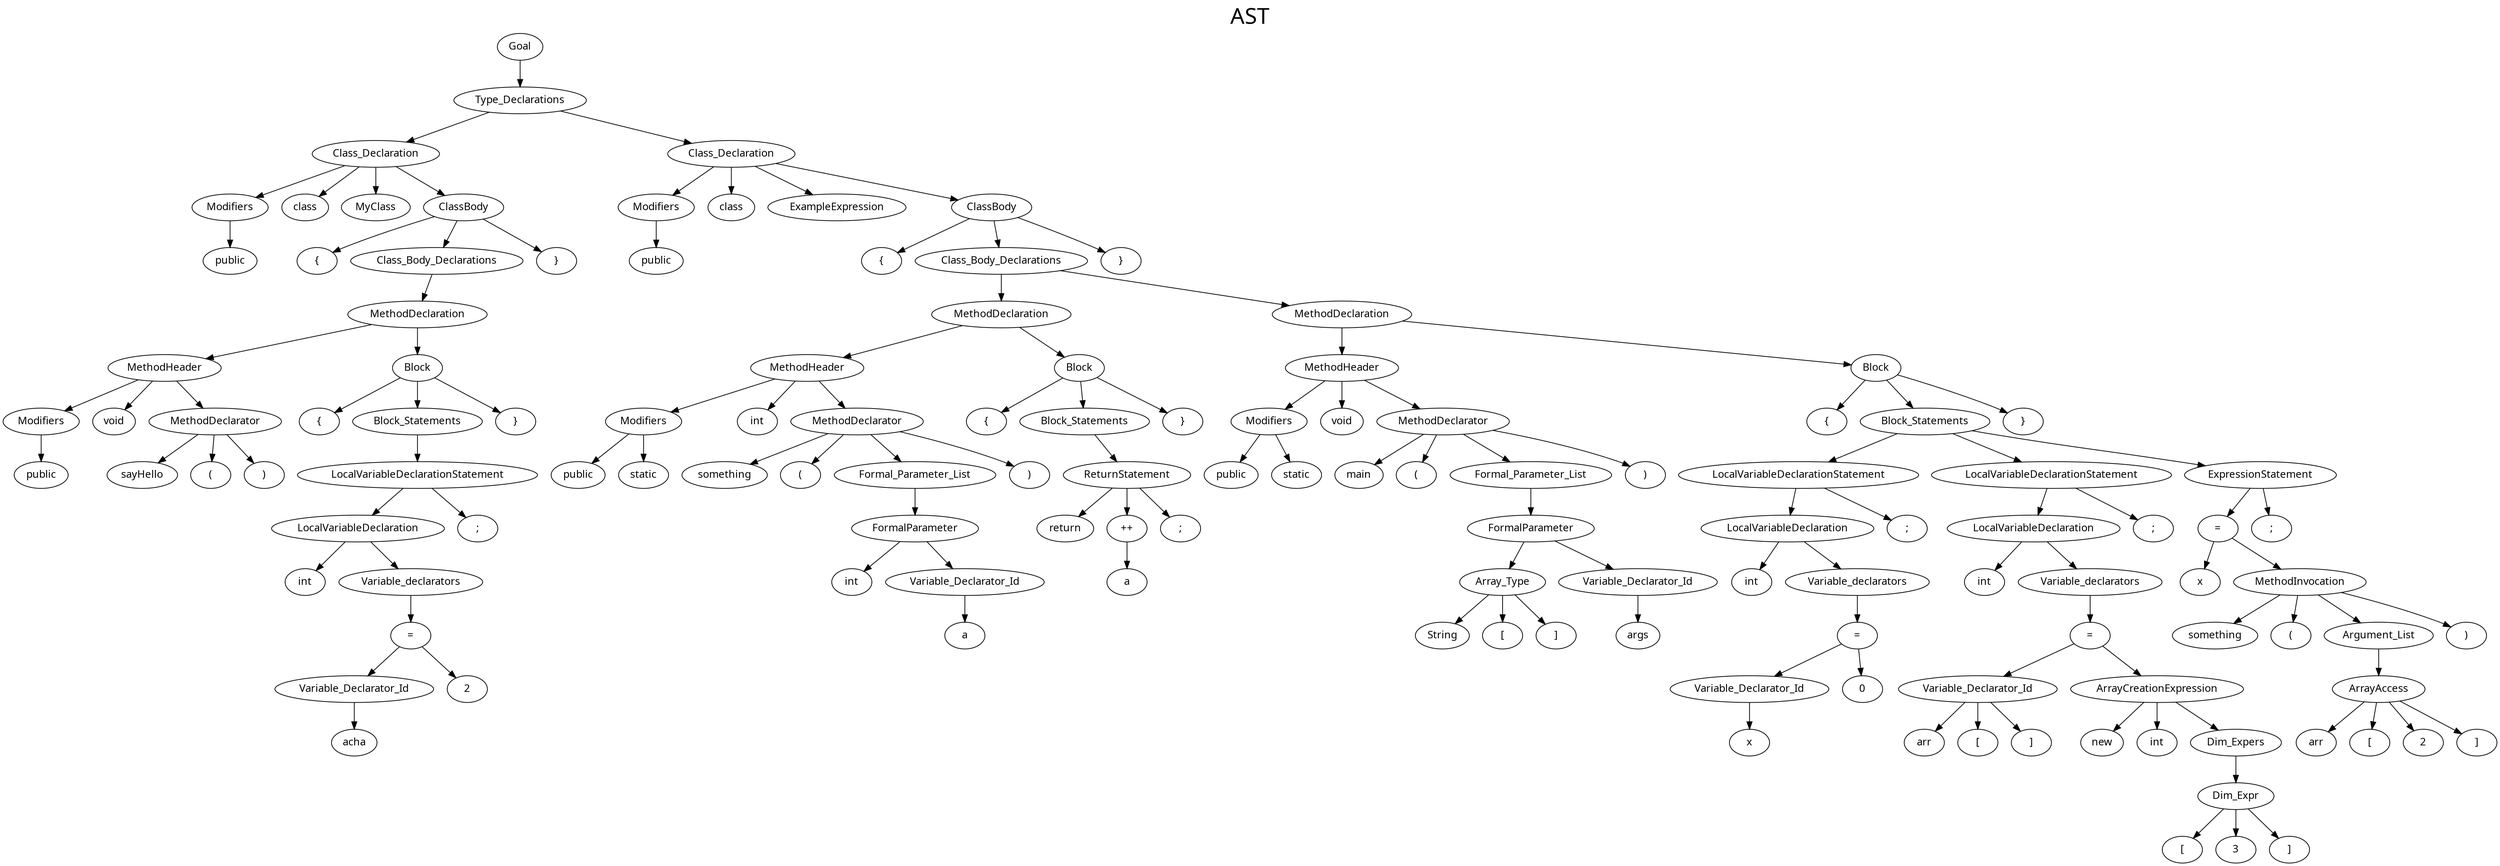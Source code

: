digraph G{

    label     = "AST"
    fontname  = "Cascadia code"
    fontsize  = 30
    labelloc  = t
    
    node   [ fontname="Cascadia code" ]

	133		[ style = solid label = "Goal"  ];
	133 -> 32
	32		[ style = solid label = "Type_Declarations"  ];
	32 -> 31
	31		[ style = solid label = "Class_Declaration"  ];
	31 -> 1
	1		[ style = solid label = "Modifiers"  ];
	1 -> 0
	0		[ style = solid label = "public"  ];
	31 -> 2
	2		[ style = solid label = "class"  ];
	31 -> 3
	3		[ style = solid label = "MyClass"  ];
	31 -> 30
	30		[ style = solid label = "ClassBody"  ];
	30 -> 4
	4		[ style = solid label = "{"  ];
	30 -> 28
	28		[ style = solid label = "Class_Body_Declarations"  ];
	28 -> 27
	27		[ style = solid label = "MethodDeclaration"  ];
	27 -> 13
	13		[ style = solid label = "MethodHeader"  ];
	13 -> 6
	6		[ style = solid label = "Modifiers"  ];
	6 -> 5
	5		[ style = solid label = "public"  ];
	13 -> 7
	7		[ style = solid label = "void"  ];
	13 -> 11
	11		[ style = solid label = "MethodDeclarator"  ];
	11 -> 8
	8		[ style = solid label = "sayHello"  ];
	11 -> 9
	9		[ style = solid label = "("  ];
	11 -> 10
	10		[ style = solid label = ")"  ];
	27 -> 26
	26		[ style = solid label = "Block"  ];
	26 -> 12
	12		[ style = solid label = "{"  ];
	26 -> 24
	24		[ style = solid label = "Block_Statements"  ];
	24 -> 23
	23		[ style = solid label = "LocalVariableDeclarationStatement"  ];
	23 -> 22
	22		[ style = solid label = "LocalVariableDeclaration"  ];
	22 -> 14
	14		[ style = solid label = "int"  ];
	22 -> 21
	21		[ style = solid label = "Variable_declarators"  ];
	21 -> 20
	20		[ style = solid label = "="  ];
	20 -> 16
	16		[ style = solid label = "Variable_Declarator_Id"  ];
	16 -> 15
	15		[ style = solid label = "acha"  ];
	20 -> 18
	18		[ style = solid label = "2"  ];
	23 -> 19
	19		[ style = solid label = ";"  ];
	26 -> 25
	25		[ style = solid label = "}"  ];
	30 -> 29
	29		[ style = solid label = "}"  ];
	32 -> 132
	132		[ style = solid label = "Class_Declaration"  ];
	132 -> 34
	34		[ style = solid label = "Modifiers"  ];
	34 -> 33
	33		[ style = solid label = "public"  ];
	132 -> 35
	35		[ style = solid label = "class"  ];
	132 -> 36
	36		[ style = solid label = "ExampleExpression"  ];
	132 -> 131
	131		[ style = solid label = "ClassBody"  ];
	131 -> 37
	37		[ style = solid label = "{"  ];
	131 -> 63
	63		[ style = solid label = "Class_Body_Declarations"  ];
	63 -> 62
	62		[ style = solid label = "MethodDeclaration"  ];
	62 -> 52
	52		[ style = solid label = "MethodHeader"  ];
	52 -> 39
	39		[ style = solid label = "Modifiers"  ];
	39 -> 38
	38		[ style = solid label = "public"  ];
	39 -> 40
	40		[ style = solid label = "static"  ];
	52 -> 41
	41		[ style = solid label = "int"  ];
	52 -> 50
	50		[ style = solid label = "MethodDeclarator"  ];
	50 -> 42
	42		[ style = solid label = "something"  ];
	50 -> 43
	43		[ style = solid label = "("  ];
	50 -> 49
	49		[ style = solid label = "Formal_Parameter_List"  ];
	49 -> 48
	48		[ style = solid label = "FormalParameter"  ];
	48 -> 44
	44		[ style = solid label = "int"  ];
	48 -> 46
	46		[ style = solid label = "Variable_Declarator_Id"  ];
	46 -> 45
	45		[ style = solid label = "a"  ];
	50 -> 47
	47		[ style = solid label = ")"  ];
	62 -> 61
	61		[ style = solid label = "Block"  ];
	61 -> 51
	51		[ style = solid label = "{"  ];
	61 -> 59
	59		[ style = solid label = "Block_Statements"  ];
	59 -> 58
	58		[ style = solid label = "ReturnStatement"  ];
	58 -> 53
	53		[ style = solid label = "return"  ];
	58 -> 56
	56		[ style = solid label = "++"  ];
	56 -> 54
	54		[ style = solid label = "a"  ];
	58 -> 57
	57		[ style = solid label = ";"  ];
	61 -> 60
	60		[ style = solid label = "}"  ];
	63 -> 129
	129		[ style = solid label = "MethodDeclaration"  ];
	129 -> 81
	81		[ style = solid label = "MethodHeader"  ];
	81 -> 65
	65		[ style = solid label = "Modifiers"  ];
	65 -> 64
	64		[ style = solid label = "public"  ];
	65 -> 66
	66		[ style = solid label = "static"  ];
	81 -> 67
	67		[ style = solid label = "void"  ];
	81 -> 79
	79		[ style = solid label = "MethodDeclarator"  ];
	79 -> 68
	68		[ style = solid label = "main"  ];
	79 -> 69
	69		[ style = solid label = "("  ];
	79 -> 78
	78		[ style = solid label = "Formal_Parameter_List"  ];
	78 -> 77
	77		[ style = solid label = "FormalParameter"  ];
	77 -> 73
	73		[ style = solid label = "Array_Type"  ];
	73 -> 70
	70		[ style = solid label = "String"  ];
	73 -> 71
	71		[ style = solid label = "["  ];
	73 -> 72
	72		[ style = solid label = "]"  ];
	77 -> 75
	75		[ style = solid label = "Variable_Declarator_Id"  ];
	75 -> 74
	74		[ style = solid label = "args"  ];
	79 -> 76
	76		[ style = solid label = ")"  ];
	129 -> 128
	128		[ style = solid label = "Block"  ];
	128 -> 80
	80		[ style = solid label = "{"  ];
	128 -> 92
	92		[ style = solid label = "Block_Statements"  ];
	92 -> 91
	91		[ style = solid label = "LocalVariableDeclarationStatement"  ];
	91 -> 90
	90		[ style = solid label = "LocalVariableDeclaration"  ];
	90 -> 82
	82		[ style = solid label = "int"  ];
	90 -> 89
	89		[ style = solid label = "Variable_declarators"  ];
	89 -> 88
	88		[ style = solid label = "="  ];
	88 -> 84
	84		[ style = solid label = "Variable_Declarator_Id"  ];
	84 -> 83
	83		[ style = solid label = "x"  ];
	88 -> 86
	86		[ style = solid label = "0"  ];
	91 -> 87
	87		[ style = solid label = ";"  ];
	92 -> 111
	111		[ style = solid label = "LocalVariableDeclarationStatement"  ];
	111 -> 110
	110		[ style = solid label = "LocalVariableDeclaration"  ];
	110 -> 93
	93		[ style = solid label = "int"  ];
	110 -> 109
	109		[ style = solid label = "Variable_declarators"  ];
	109 -> 108
	108		[ style = solid label = "="  ];
	108 -> 95
	95		[ style = solid label = "Variable_Declarator_Id"  ];
	95 -> 94
	94		[ style = solid label = "arr"  ];
	95 -> 96
	96		[ style = solid label = "["  ];
	95 -> 97
	97		[ style = solid label = "]"  ];
	108 -> 107
	107		[ style = solid label = "ArrayCreationExpression"  ];
	107 -> 99
	99		[ style = solid label = "new"  ];
	107 -> 100
	100		[ style = solid label = "int"  ];
	107 -> 105
	105		[ style = solid label = "Dim_Expers"  ];
	105 -> 104
	104		[ style = solid label = "Dim_Expr"  ];
	104 -> 101
	101		[ style = solid label = "["  ];
	104 -> 102
	102		[ style = solid label = "3"  ];
	104 -> 103
	103		[ style = solid label = "]"  ];
	111 -> 106
	106		[ style = solid label = ";"  ];
	92 -> 126
	126		[ style = solid label = "ExpressionStatement"  ];
	126 -> 125
	125		[ style = solid label = "="  ];
	125 -> 112
	112		[ style = solid label = "x"  ];
	125 -> 123
	123		[ style = solid label = "MethodInvocation"  ];
	123 -> 114
	114		[ style = solid label = "something"  ];
	123 -> 115
	115		[ style = solid label = "("  ];
	123 -> 122
	122		[ style = solid label = "Argument_List"  ];
	122 -> 120
	120		[ style = solid label = "ArrayAccess"  ];
	120 -> 116
	116		[ style = solid label = "arr"  ];
	120 -> 117
	117		[ style = solid label = "["  ];
	120 -> 118
	118		[ style = solid label = "2"  ];
	120 -> 119
	119		[ style = solid label = "]"  ];
	123 -> 121
	121		[ style = solid label = ")"  ];
	126 -> 124
	124		[ style = solid label = ";"  ];
	128 -> 127
	127		[ style = solid label = "}"  ];
	131 -> 130
	130		[ style = solid label = "}"  ];
}